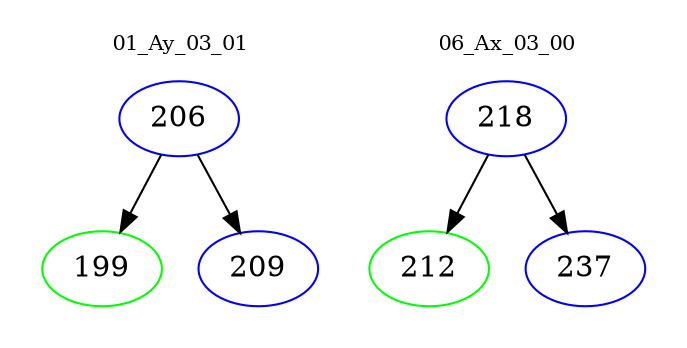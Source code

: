 digraph{
subgraph cluster_0 {
color = white
label = "01_Ay_03_01";
fontsize=10;
T0_206 [label="206", color="blue"]
T0_206 -> T0_199 [color="black"]
T0_199 [label="199", color="green"]
T0_206 -> T0_209 [color="black"]
T0_209 [label="209", color="blue"]
}
subgraph cluster_1 {
color = white
label = "06_Ax_03_00";
fontsize=10;
T1_218 [label="218", color="blue"]
T1_218 -> T1_212 [color="black"]
T1_212 [label="212", color="green"]
T1_218 -> T1_237 [color="black"]
T1_237 [label="237", color="blue"]
}
}
